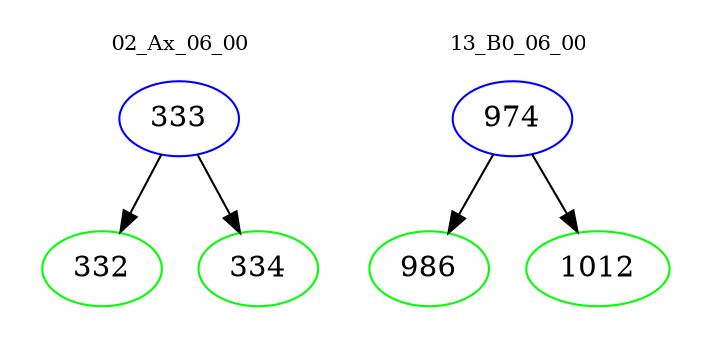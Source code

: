 digraph{
subgraph cluster_0 {
color = white
label = "02_Ax_06_00";
fontsize=10;
T0_333 [label="333", color="blue"]
T0_333 -> T0_332 [color="black"]
T0_332 [label="332", color="green"]
T0_333 -> T0_334 [color="black"]
T0_334 [label="334", color="green"]
}
subgraph cluster_1 {
color = white
label = "13_B0_06_00";
fontsize=10;
T1_974 [label="974", color="blue"]
T1_974 -> T1_986 [color="black"]
T1_986 [label="986", color="green"]
T1_974 -> T1_1012 [color="black"]
T1_1012 [label="1012", color="green"]
}
}
